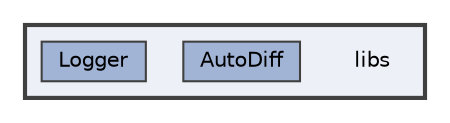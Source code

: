 digraph "libs"
{
 // LATEX_PDF_SIZE
  bgcolor="transparent";
  edge [fontname=Helvetica,fontsize=10,labelfontname=Helvetica,labelfontsize=10];
  node [fontname=Helvetica,fontsize=10,shape=box,height=0.2,width=0.4];
  compound=true
  subgraph clusterdir_6719ab1f1f7655efc2fa43f7eb574fd1 {
    graph [ bgcolor="#edf0f7", pencolor="grey25", label="", fontname=Helvetica,fontsize=10 style="filled,bold", URL="dir_6719ab1f1f7655efc2fa43f7eb574fd1.html",tooltip=""]
    dir_6719ab1f1f7655efc2fa43f7eb574fd1 [shape=plaintext, label="libs"];
  dir_a4420808da2ac41a09ab53507cacbcf5 [label="AutoDiff", fillcolor="#a2b4d6", color="grey25", style="filled", URL="dir_a4420808da2ac41a09ab53507cacbcf5.html",tooltip=""];
  dir_9b4ca5929e57cbde450c18fcf8d954e6 [label="Logger", fillcolor="#a2b4d6", color="grey25", style="filled", URL="dir_9b4ca5929e57cbde450c18fcf8d954e6.html",tooltip=""];
  }
}
